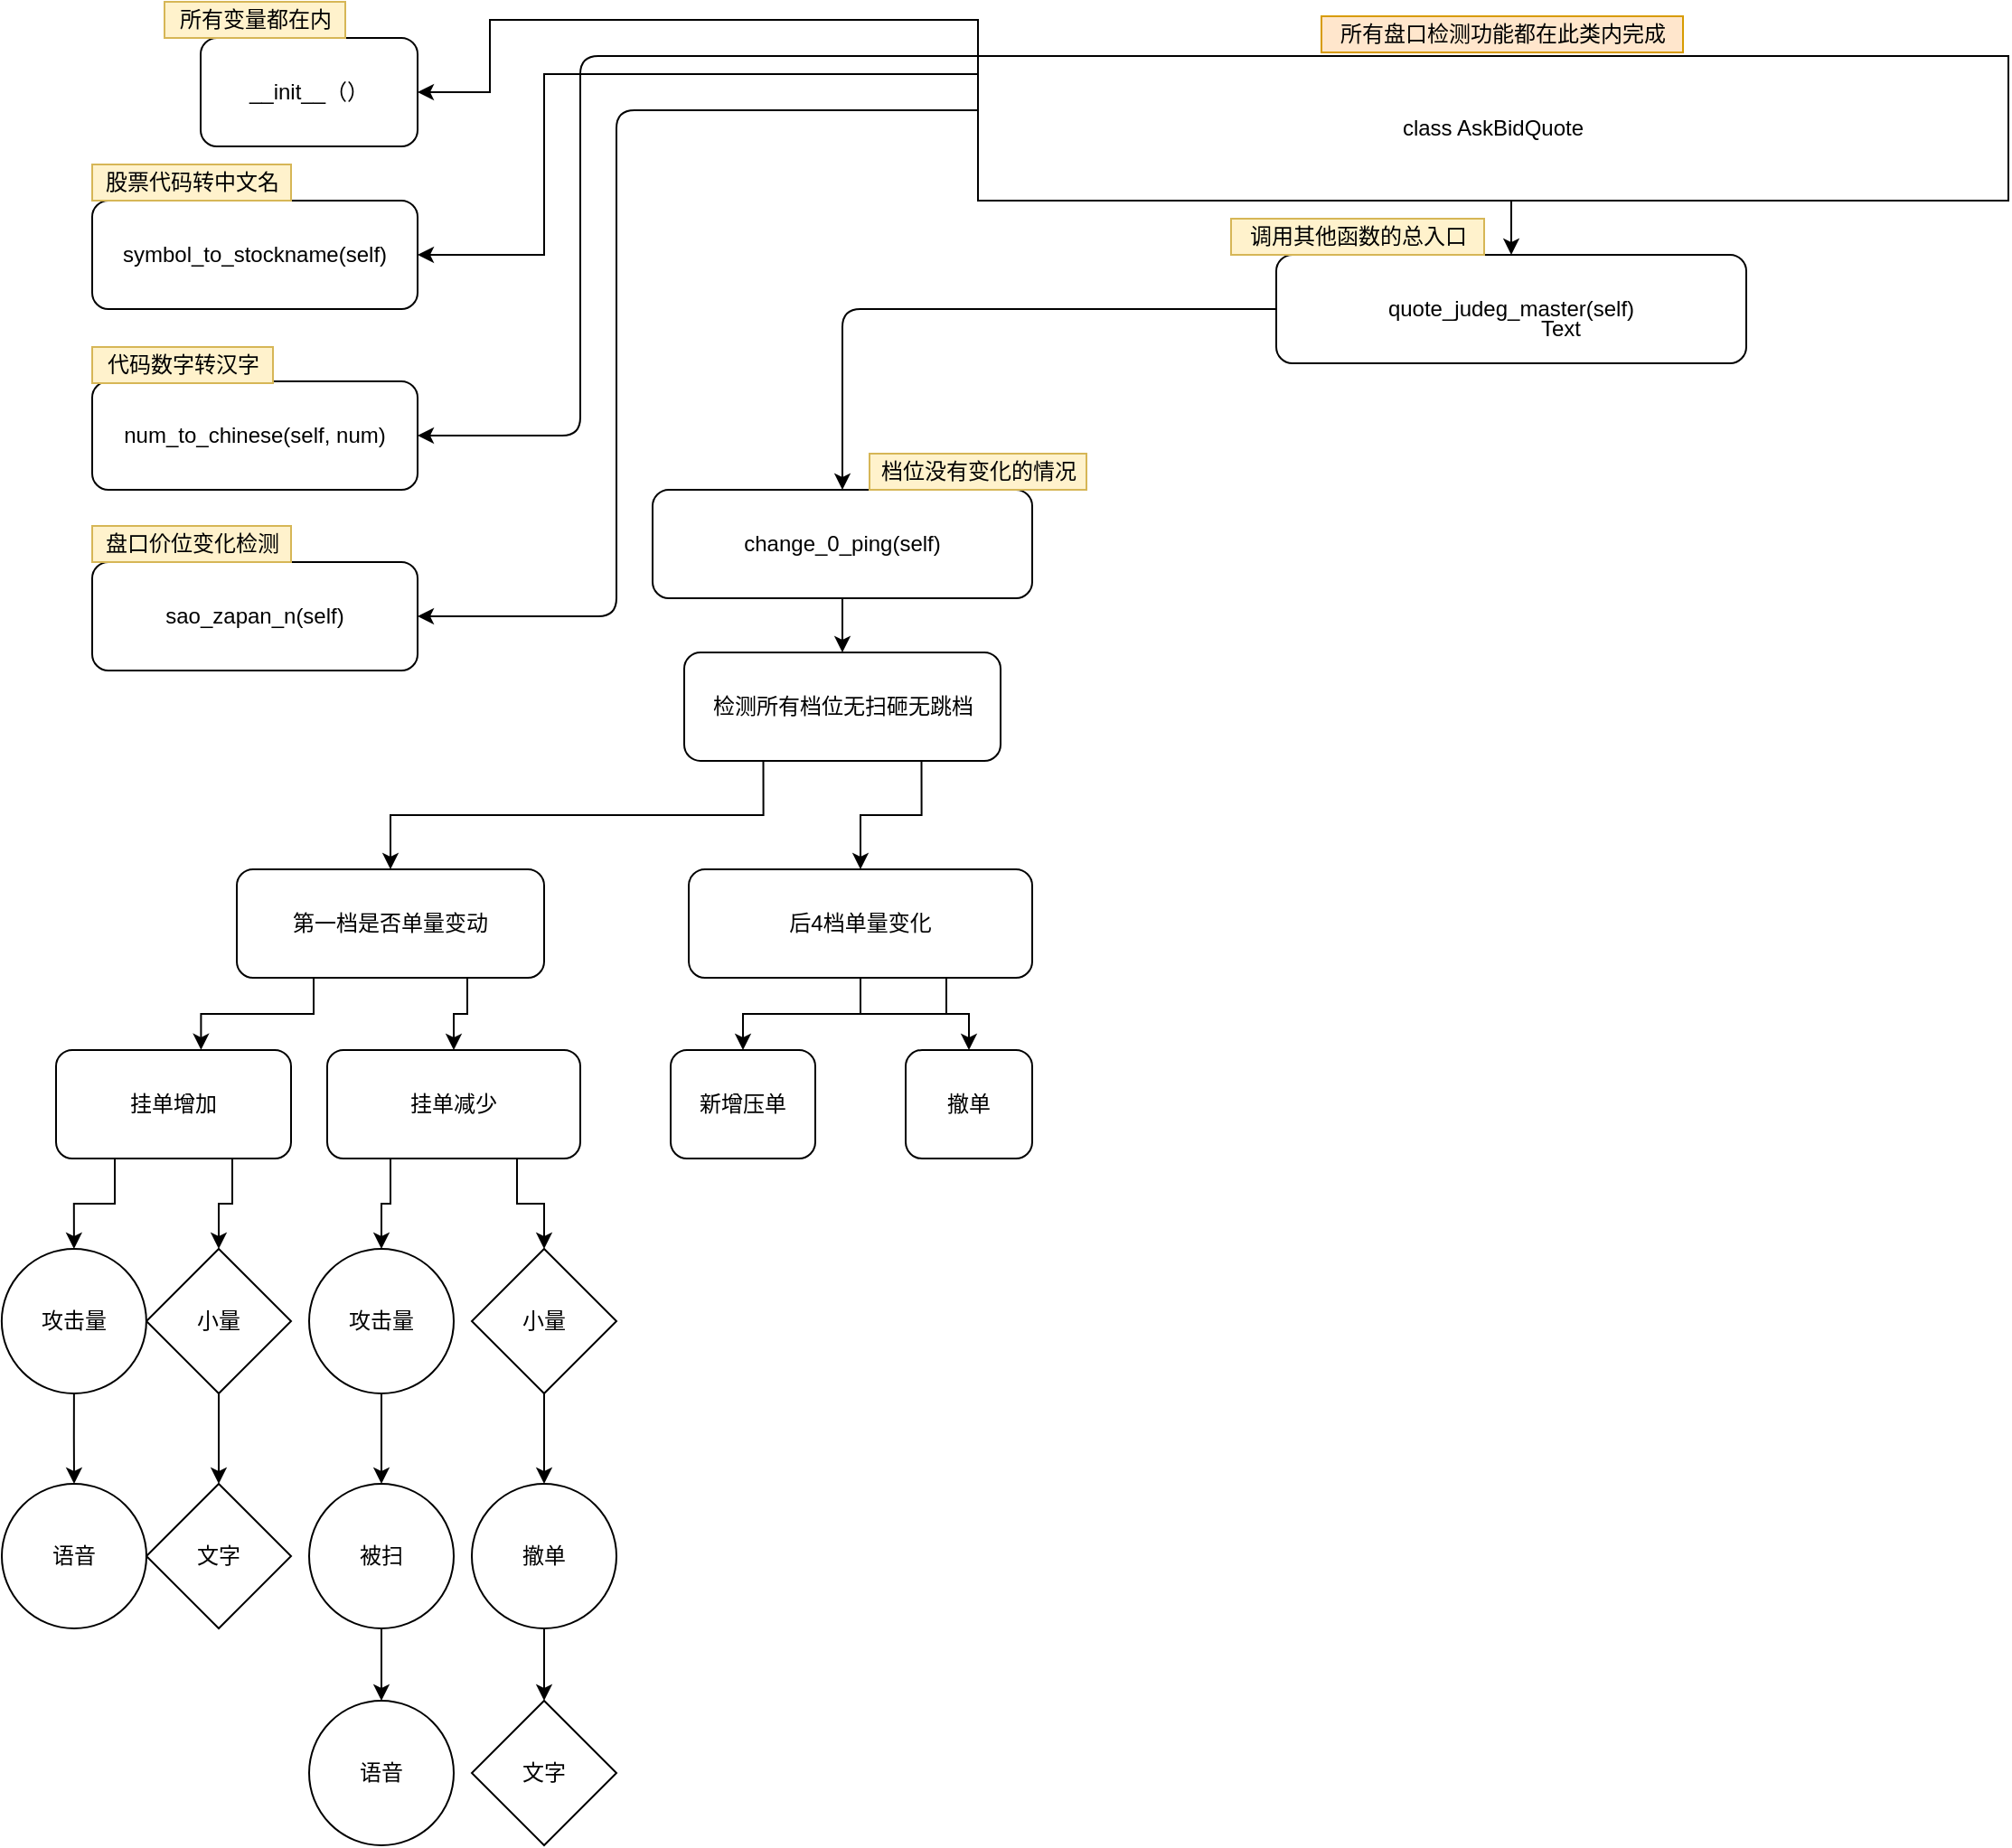 <mxfile version="12.5.6" type="github">
  <diagram id="dHWgx3uqRyAXGrRmZ57P" name="Page-1">
    <mxGraphModel dx="1673" dy="976" grid="1" gridSize="10" guides="1" tooltips="1" connect="1" arrows="1" fold="1" page="1" pageScale="1" pageWidth="1920" pageHeight="1200" math="0" shadow="0">
      <root>
        <mxCell id="0"/>
        <mxCell id="1" parent="0"/>
        <mxCell id="PrwOAb1tr_43_Qb7wZnU-9" style="edgeStyle=orthogonalEdgeStyle;rounded=0;orthogonalLoop=1;jettySize=auto;html=1;exitX=0.5;exitY=0;exitDx=0;exitDy=0;entryX=0.5;entryY=0;entryDx=0;entryDy=0;" edge="1" parent="1" source="PrwOAb1tr_43_Qb7wZnU-1" target="PrwOAb1tr_43_Qb7wZnU-7">
          <mxGeometry relative="1" as="geometry"/>
        </mxCell>
        <mxCell id="PrwOAb1tr_43_Qb7wZnU-11" style="edgeStyle=orthogonalEdgeStyle;rounded=0;orthogonalLoop=1;jettySize=auto;html=1;exitX=1;exitY=1;exitDx=0;exitDy=0;entryX=1;entryY=0.5;entryDx=0;entryDy=0;" edge="1" parent="1" source="PrwOAb1tr_43_Qb7wZnU-1" target="PrwOAb1tr_43_Qb7wZnU-3">
          <mxGeometry relative="1" as="geometry">
            <Array as="points">
              <mxPoint x="270" y="20"/>
              <mxPoint x="270" y="60"/>
            </Array>
          </mxGeometry>
        </mxCell>
        <mxCell id="PrwOAb1tr_43_Qb7wZnU-12" style="edgeStyle=orthogonalEdgeStyle;rounded=0;orthogonalLoop=1;jettySize=auto;html=1;exitX=1;exitY=0.5;exitDx=0;exitDy=0;entryX=1;entryY=0.5;entryDx=0;entryDy=0;" edge="1" parent="1" source="PrwOAb1tr_43_Qb7wZnU-1" target="PrwOAb1tr_43_Qb7wZnU-4">
          <mxGeometry relative="1" as="geometry">
            <Array as="points">
              <mxPoint x="540" y="50"/>
              <mxPoint x="300" y="50"/>
              <mxPoint x="300" y="150"/>
            </Array>
          </mxGeometry>
        </mxCell>
        <mxCell id="PrwOAb1tr_43_Qb7wZnU-1" value="class AskBidQuote" style="rounded=0;whiteSpace=wrap;html=1;flipH=0;flipV=1;direction=west;" vertex="1" parent="1">
          <mxGeometry x="540" y="40" width="570" height="80" as="geometry"/>
        </mxCell>
        <mxCell id="PrwOAb1tr_43_Qb7wZnU-3" value="__init__（）" style="rounded=1;whiteSpace=wrap;html=1;" vertex="1" parent="1">
          <mxGeometry x="110" y="30" width="120" height="60" as="geometry"/>
        </mxCell>
        <mxCell id="PrwOAb1tr_43_Qb7wZnU-4" value="symbol_to_stockname(self)" style="rounded=1;whiteSpace=wrap;html=1;" vertex="1" parent="1">
          <mxGeometry x="50" y="120" width="180" height="60" as="geometry"/>
        </mxCell>
        <mxCell id="PrwOAb1tr_43_Qb7wZnU-5" value="num_to_chinese(self, num)" style="rounded=1;whiteSpace=wrap;html=1;" vertex="1" parent="1">
          <mxGeometry x="50" y="220" width="180" height="60" as="geometry"/>
        </mxCell>
        <mxCell id="PrwOAb1tr_43_Qb7wZnU-7" value="quote_judeg_master(self)" style="rounded=1;whiteSpace=wrap;html=1;" vertex="1" parent="1">
          <mxGeometry x="705" y="150" width="260" height="60" as="geometry"/>
        </mxCell>
        <mxCell id="PrwOAb1tr_43_Qb7wZnU-14" value="sao_zapan_n(self)" style="rounded=1;whiteSpace=wrap;html=1;" vertex="1" parent="1">
          <mxGeometry x="50" y="320" width="180" height="60" as="geometry"/>
        </mxCell>
        <mxCell id="PrwOAb1tr_43_Qb7wZnU-15" value="" style="edgeStyle=elbowEdgeStyle;elbow=horizontal;endArrow=classic;html=1;entryX=1;entryY=0.5;entryDx=0;entryDy=0;" edge="1" parent="1" target="PrwOAb1tr_43_Qb7wZnU-5">
          <mxGeometry width="50" height="50" relative="1" as="geometry">
            <mxPoint x="540" y="40" as="sourcePoint"/>
            <mxPoint x="420" y="170" as="targetPoint"/>
            <Array as="points">
              <mxPoint x="320" y="190"/>
              <mxPoint x="320" y="199"/>
              <mxPoint x="320" y="120"/>
            </Array>
          </mxGeometry>
        </mxCell>
        <mxCell id="PrwOAb1tr_43_Qb7wZnU-16" value="" style="edgeStyle=elbowEdgeStyle;elbow=horizontal;endArrow=classic;html=1;exitX=1;exitY=0.375;exitDx=0;exitDy=0;exitPerimeter=0;entryX=1;entryY=0.5;entryDx=0;entryDy=0;" edge="1" parent="1" source="PrwOAb1tr_43_Qb7wZnU-1" target="PrwOAb1tr_43_Qb7wZnU-14">
          <mxGeometry width="50" height="50" relative="1" as="geometry">
            <mxPoint x="330" y="330" as="sourcePoint"/>
            <mxPoint x="380" y="280" as="targetPoint"/>
            <Array as="points">
              <mxPoint x="340" y="180"/>
            </Array>
          </mxGeometry>
        </mxCell>
        <mxCell id="PrwOAb1tr_43_Qb7wZnU-17" value="Text" style="text;html=1;align=center;verticalAlign=middle;resizable=0;points=[];autosize=1;" vertex="1" parent="1">
          <mxGeometry x="842" y="181" width="40" height="20" as="geometry"/>
        </mxCell>
        <mxCell id="PrwOAb1tr_43_Qb7wZnU-22" value="&lt;div&gt;所有盘口检测功能都在此类内完成&lt;/div&gt;" style="text;html=1;align=center;verticalAlign=middle;resizable=0;points=[];autosize=1;fillColor=#ffe6cc;strokeColor=#d79b00;" vertex="1" parent="1">
          <mxGeometry x="730" y="18" width="200" height="20" as="geometry"/>
        </mxCell>
        <mxCell id="PrwOAb1tr_43_Qb7wZnU-23" value="&lt;div&gt;调用其他函数的总入口&lt;/div&gt;" style="text;html=1;align=center;verticalAlign=middle;resizable=0;points=[];autosize=1;fillColor=#fff2cc;strokeColor=#d6b656;" vertex="1" parent="1">
          <mxGeometry x="680" y="130" width="140" height="20" as="geometry"/>
        </mxCell>
        <mxCell id="PrwOAb1tr_43_Qb7wZnU-24" value="&lt;div&gt;所有变量都在内&lt;/div&gt;" style="text;html=1;align=center;verticalAlign=middle;resizable=0;points=[];autosize=1;fillColor=#fff2cc;strokeColor=#d6b656;" vertex="1" parent="1">
          <mxGeometry x="90" y="10" width="100" height="20" as="geometry"/>
        </mxCell>
        <mxCell id="PrwOAb1tr_43_Qb7wZnU-25" value="股票代码转中文名" style="text;html=1;align=center;verticalAlign=middle;resizable=0;points=[];autosize=1;fillColor=#fff2cc;strokeColor=#d6b656;" vertex="1" parent="1">
          <mxGeometry x="50" y="100" width="110" height="20" as="geometry"/>
        </mxCell>
        <mxCell id="PrwOAb1tr_43_Qb7wZnU-26" value="&lt;div&gt;代码数字转汉字&lt;/div&gt;" style="text;html=1;align=center;verticalAlign=middle;resizable=0;points=[];autosize=1;fillColor=#fff2cc;strokeColor=#d6b656;" vertex="1" parent="1">
          <mxGeometry x="50" y="201" width="100" height="20" as="geometry"/>
        </mxCell>
        <mxCell id="PrwOAb1tr_43_Qb7wZnU-27" value="盘口价位变化检测" style="text;html=1;align=center;verticalAlign=middle;resizable=0;points=[];autosize=1;fillColor=#fff2cc;strokeColor=#d6b656;" vertex="1" parent="1">
          <mxGeometry x="50" y="300" width="110" height="20" as="geometry"/>
        </mxCell>
        <mxCell id="PrwOAb1tr_43_Qb7wZnU-34" style="edgeStyle=orthogonalEdgeStyle;rounded=0;orthogonalLoop=1;jettySize=auto;html=1;exitX=0.5;exitY=1;exitDx=0;exitDy=0;entryX=0.5;entryY=0;entryDx=0;entryDy=0;" edge="1" parent="1" source="PrwOAb1tr_43_Qb7wZnU-28" target="PrwOAb1tr_43_Qb7wZnU-32">
          <mxGeometry relative="1" as="geometry"/>
        </mxCell>
        <mxCell id="PrwOAb1tr_43_Qb7wZnU-28" value="change_0_ping(self)" style="rounded=1;whiteSpace=wrap;html=1;" vertex="1" parent="1">
          <mxGeometry x="360" y="280" width="210" height="60" as="geometry"/>
        </mxCell>
        <mxCell id="PrwOAb1tr_43_Qb7wZnU-30" value="" style="edgeStyle=elbowEdgeStyle;elbow=vertical;endArrow=classic;html=1;exitX=0;exitY=0.5;exitDx=0;exitDy=0;entryX=0.5;entryY=0;entryDx=0;entryDy=0;" edge="1" parent="1" source="PrwOAb1tr_43_Qb7wZnU-7" target="PrwOAb1tr_43_Qb7wZnU-28">
          <mxGeometry width="50" height="50" relative="1" as="geometry">
            <mxPoint x="50" y="450" as="sourcePoint"/>
            <mxPoint x="510" y="240" as="targetPoint"/>
            <Array as="points">
              <mxPoint x="610" y="180"/>
            </Array>
          </mxGeometry>
        </mxCell>
        <mxCell id="PrwOAb1tr_43_Qb7wZnU-31" value="&lt;div&gt;档位没有变化的情况&lt;/div&gt;" style="text;html=1;align=center;verticalAlign=middle;resizable=0;points=[];autosize=1;fillColor=#fff2cc;strokeColor=#d6b656;" vertex="1" parent="1">
          <mxGeometry x="480" y="260" width="120" height="20" as="geometry"/>
        </mxCell>
        <mxCell id="PrwOAb1tr_43_Qb7wZnU-36" style="edgeStyle=orthogonalEdgeStyle;rounded=0;orthogonalLoop=1;jettySize=auto;html=1;exitX=0.25;exitY=1;exitDx=0;exitDy=0;entryX=0.5;entryY=0;entryDx=0;entryDy=0;" edge="1" parent="1" source="PrwOAb1tr_43_Qb7wZnU-32" target="PrwOAb1tr_43_Qb7wZnU-35">
          <mxGeometry relative="1" as="geometry"/>
        </mxCell>
        <mxCell id="PrwOAb1tr_43_Qb7wZnU-38" style="edgeStyle=orthogonalEdgeStyle;rounded=0;orthogonalLoop=1;jettySize=auto;html=1;exitX=0.75;exitY=1;exitDx=0;exitDy=0;" edge="1" parent="1" source="PrwOAb1tr_43_Qb7wZnU-32" target="PrwOAb1tr_43_Qb7wZnU-37">
          <mxGeometry relative="1" as="geometry"/>
        </mxCell>
        <mxCell id="PrwOAb1tr_43_Qb7wZnU-32" value="&lt;div&gt;检测所有档位无扫砸无跳档&lt;/div&gt;" style="rounded=1;whiteSpace=wrap;html=1;" vertex="1" parent="1">
          <mxGeometry x="377.5" y="370" width="175" height="60" as="geometry"/>
        </mxCell>
        <mxCell id="PrwOAb1tr_43_Qb7wZnU-53" style="edgeStyle=orthogonalEdgeStyle;rounded=0;orthogonalLoop=1;jettySize=auto;html=1;exitX=0.25;exitY=1;exitDx=0;exitDy=0;entryX=0.617;entryY=-0.002;entryDx=0;entryDy=0;entryPerimeter=0;" edge="1" parent="1" source="PrwOAb1tr_43_Qb7wZnU-35" target="PrwOAb1tr_43_Qb7wZnU-51">
          <mxGeometry relative="1" as="geometry"/>
        </mxCell>
        <mxCell id="PrwOAb1tr_43_Qb7wZnU-54" style="edgeStyle=orthogonalEdgeStyle;rounded=0;orthogonalLoop=1;jettySize=auto;html=1;exitX=0.75;exitY=1;exitDx=0;exitDy=0;entryX=0.5;entryY=0;entryDx=0;entryDy=0;" edge="1" parent="1" source="PrwOAb1tr_43_Qb7wZnU-35" target="PrwOAb1tr_43_Qb7wZnU-52">
          <mxGeometry relative="1" as="geometry"/>
        </mxCell>
        <mxCell id="PrwOAb1tr_43_Qb7wZnU-35" value="&lt;div&gt;第一档是否单量变动&lt;/div&gt;" style="rounded=1;whiteSpace=wrap;html=1;" vertex="1" parent="1">
          <mxGeometry x="130" y="490" width="170" height="60" as="geometry"/>
        </mxCell>
        <mxCell id="PrwOAb1tr_43_Qb7wZnU-45" style="edgeStyle=orthogonalEdgeStyle;rounded=0;orthogonalLoop=1;jettySize=auto;html=1;exitX=0.5;exitY=1;exitDx=0;exitDy=0;" edge="1" parent="1" source="PrwOAb1tr_43_Qb7wZnU-37" target="PrwOAb1tr_43_Qb7wZnU-41">
          <mxGeometry relative="1" as="geometry"/>
        </mxCell>
        <mxCell id="PrwOAb1tr_43_Qb7wZnU-48" style="edgeStyle=orthogonalEdgeStyle;rounded=0;orthogonalLoop=1;jettySize=auto;html=1;exitX=0.75;exitY=1;exitDx=0;exitDy=0;entryX=0.5;entryY=0;entryDx=0;entryDy=0;" edge="1" parent="1" source="PrwOAb1tr_43_Qb7wZnU-37" target="PrwOAb1tr_43_Qb7wZnU-47">
          <mxGeometry relative="1" as="geometry"/>
        </mxCell>
        <mxCell id="PrwOAb1tr_43_Qb7wZnU-37" value="后4档单量变化" style="rounded=1;whiteSpace=wrap;html=1;" vertex="1" parent="1">
          <mxGeometry x="380" y="490" width="190" height="60" as="geometry"/>
        </mxCell>
        <mxCell id="PrwOAb1tr_43_Qb7wZnU-69" style="edgeStyle=orthogonalEdgeStyle;rounded=0;orthogonalLoop=1;jettySize=auto;html=1;exitX=0.5;exitY=1;exitDx=0;exitDy=0;entryX=0.5;entryY=0;entryDx=0;entryDy=0;" edge="1" parent="1" source="PrwOAb1tr_43_Qb7wZnU-40" target="PrwOAb1tr_43_Qb7wZnU-67">
          <mxGeometry relative="1" as="geometry"/>
        </mxCell>
        <mxCell id="PrwOAb1tr_43_Qb7wZnU-40" value="小量" style="rhombus;whiteSpace=wrap;html=1;" vertex="1" parent="1">
          <mxGeometry x="80" y="700" width="80" height="80" as="geometry"/>
        </mxCell>
        <mxCell id="PrwOAb1tr_43_Qb7wZnU-41" value="撤单" style="rounded=1;whiteSpace=wrap;html=1;" vertex="1" parent="1">
          <mxGeometry x="500" y="590" width="70" height="60" as="geometry"/>
        </mxCell>
        <mxCell id="PrwOAb1tr_43_Qb7wZnU-47" value="新增压单" style="rounded=1;whiteSpace=wrap;html=1;" vertex="1" parent="1">
          <mxGeometry x="370" y="590" width="80" height="60" as="geometry"/>
        </mxCell>
        <mxCell id="PrwOAb1tr_43_Qb7wZnU-70" style="edgeStyle=orthogonalEdgeStyle;rounded=0;orthogonalLoop=1;jettySize=auto;html=1;exitX=0.5;exitY=1;exitDx=0;exitDy=0;entryX=0.5;entryY=0;entryDx=0;entryDy=0;" edge="1" parent="1" source="PrwOAb1tr_43_Qb7wZnU-49" target="PrwOAb1tr_43_Qb7wZnU-63">
          <mxGeometry relative="1" as="geometry"/>
        </mxCell>
        <mxCell id="PrwOAb1tr_43_Qb7wZnU-49" value="攻击量" style="ellipse;whiteSpace=wrap;html=1;aspect=fixed;" vertex="1" parent="1">
          <mxGeometry x="170" y="700" width="80" height="80" as="geometry"/>
        </mxCell>
        <mxCell id="PrwOAb1tr_43_Qb7wZnU-59" style="edgeStyle=orthogonalEdgeStyle;rounded=0;orthogonalLoop=1;jettySize=auto;html=1;exitX=0.25;exitY=1;exitDx=0;exitDy=0;entryX=0.5;entryY=0;entryDx=0;entryDy=0;" edge="1" parent="1" source="PrwOAb1tr_43_Qb7wZnU-51" target="PrwOAb1tr_43_Qb7wZnU-56">
          <mxGeometry relative="1" as="geometry"/>
        </mxCell>
        <mxCell id="PrwOAb1tr_43_Qb7wZnU-60" style="edgeStyle=orthogonalEdgeStyle;rounded=0;orthogonalLoop=1;jettySize=auto;html=1;exitX=0.75;exitY=1;exitDx=0;exitDy=0;entryX=0.5;entryY=0;entryDx=0;entryDy=0;" edge="1" parent="1" source="PrwOAb1tr_43_Qb7wZnU-51" target="PrwOAb1tr_43_Qb7wZnU-40">
          <mxGeometry relative="1" as="geometry"/>
        </mxCell>
        <mxCell id="PrwOAb1tr_43_Qb7wZnU-51" value="挂单增加" style="rounded=1;whiteSpace=wrap;html=1;" vertex="1" parent="1">
          <mxGeometry x="30" y="590" width="130" height="60" as="geometry"/>
        </mxCell>
        <mxCell id="PrwOAb1tr_43_Qb7wZnU-61" style="edgeStyle=orthogonalEdgeStyle;rounded=0;orthogonalLoop=1;jettySize=auto;html=1;exitX=0.25;exitY=1;exitDx=0;exitDy=0;entryX=0.5;entryY=0;entryDx=0;entryDy=0;" edge="1" parent="1" source="PrwOAb1tr_43_Qb7wZnU-52" target="PrwOAb1tr_43_Qb7wZnU-49">
          <mxGeometry relative="1" as="geometry"/>
        </mxCell>
        <mxCell id="PrwOAb1tr_43_Qb7wZnU-62" style="edgeStyle=orthogonalEdgeStyle;rounded=0;orthogonalLoop=1;jettySize=auto;html=1;exitX=0.75;exitY=1;exitDx=0;exitDy=0;entryX=0.5;entryY=0;entryDx=0;entryDy=0;" edge="1" parent="1" source="PrwOAb1tr_43_Qb7wZnU-52" target="PrwOAb1tr_43_Qb7wZnU-55">
          <mxGeometry relative="1" as="geometry"/>
        </mxCell>
        <mxCell id="PrwOAb1tr_43_Qb7wZnU-52" value="挂单减少" style="rounded=1;whiteSpace=wrap;html=1;" vertex="1" parent="1">
          <mxGeometry x="180" y="590" width="140" height="60" as="geometry"/>
        </mxCell>
        <mxCell id="PrwOAb1tr_43_Qb7wZnU-71" style="edgeStyle=orthogonalEdgeStyle;rounded=0;orthogonalLoop=1;jettySize=auto;html=1;exitX=0.5;exitY=1;exitDx=0;exitDy=0;entryX=0.5;entryY=0;entryDx=0;entryDy=0;" edge="1" parent="1" source="PrwOAb1tr_43_Qb7wZnU-55" target="PrwOAb1tr_43_Qb7wZnU-64">
          <mxGeometry relative="1" as="geometry"/>
        </mxCell>
        <mxCell id="PrwOAb1tr_43_Qb7wZnU-55" value="小量" style="rhombus;whiteSpace=wrap;html=1;" vertex="1" parent="1">
          <mxGeometry x="260" y="700" width="80" height="80" as="geometry"/>
        </mxCell>
        <mxCell id="PrwOAb1tr_43_Qb7wZnU-68" style="edgeStyle=orthogonalEdgeStyle;rounded=0;orthogonalLoop=1;jettySize=auto;html=1;exitX=0.5;exitY=1;exitDx=0;exitDy=0;entryX=0.5;entryY=0;entryDx=0;entryDy=0;" edge="1" parent="1" source="PrwOAb1tr_43_Qb7wZnU-56" target="PrwOAb1tr_43_Qb7wZnU-65">
          <mxGeometry relative="1" as="geometry"/>
        </mxCell>
        <mxCell id="PrwOAb1tr_43_Qb7wZnU-56" value="攻击量" style="ellipse;whiteSpace=wrap;html=1;aspect=fixed;" vertex="1" parent="1">
          <mxGeometry x="-0.06" y="700" width="80" height="80" as="geometry"/>
        </mxCell>
        <mxCell id="PrwOAb1tr_43_Qb7wZnU-73" style="edgeStyle=orthogonalEdgeStyle;rounded=0;orthogonalLoop=1;jettySize=auto;html=1;exitX=0.5;exitY=1;exitDx=0;exitDy=0;entryX=0.5;entryY=0;entryDx=0;entryDy=0;" edge="1" parent="1" source="PrwOAb1tr_43_Qb7wZnU-63" target="PrwOAb1tr_43_Qb7wZnU-72">
          <mxGeometry relative="1" as="geometry"/>
        </mxCell>
        <mxCell id="PrwOAb1tr_43_Qb7wZnU-63" value="&lt;div&gt;被扫&lt;/div&gt;" style="ellipse;whiteSpace=wrap;html=1;aspect=fixed;" vertex="1" parent="1">
          <mxGeometry x="170" y="830" width="80" height="80" as="geometry"/>
        </mxCell>
        <mxCell id="PrwOAb1tr_43_Qb7wZnU-75" style="edgeStyle=orthogonalEdgeStyle;rounded=0;orthogonalLoop=1;jettySize=auto;html=1;exitX=0.5;exitY=1;exitDx=0;exitDy=0;entryX=0.5;entryY=0;entryDx=0;entryDy=0;" edge="1" parent="1" source="PrwOAb1tr_43_Qb7wZnU-64" target="PrwOAb1tr_43_Qb7wZnU-74">
          <mxGeometry relative="1" as="geometry"/>
        </mxCell>
        <mxCell id="PrwOAb1tr_43_Qb7wZnU-64" value="撤单" style="ellipse;whiteSpace=wrap;html=1;aspect=fixed;" vertex="1" parent="1">
          <mxGeometry x="260" y="830" width="80" height="80" as="geometry"/>
        </mxCell>
        <mxCell id="PrwOAb1tr_43_Qb7wZnU-65" value="语音" style="ellipse;whiteSpace=wrap;html=1;aspect=fixed;" vertex="1" parent="1">
          <mxGeometry y="830" width="80" height="80" as="geometry"/>
        </mxCell>
        <mxCell id="PrwOAb1tr_43_Qb7wZnU-67" value="文字" style="rhombus;whiteSpace=wrap;html=1;" vertex="1" parent="1">
          <mxGeometry x="80" y="830" width="80" height="80" as="geometry"/>
        </mxCell>
        <mxCell id="PrwOAb1tr_43_Qb7wZnU-72" value="语音" style="ellipse;whiteSpace=wrap;html=1;aspect=fixed;" vertex="1" parent="1">
          <mxGeometry x="170" y="950" width="80" height="80" as="geometry"/>
        </mxCell>
        <mxCell id="PrwOAb1tr_43_Qb7wZnU-74" value="文字" style="rhombus;whiteSpace=wrap;html=1;" vertex="1" parent="1">
          <mxGeometry x="260" y="950" width="80" height="80" as="geometry"/>
        </mxCell>
      </root>
    </mxGraphModel>
  </diagram>
</mxfile>
